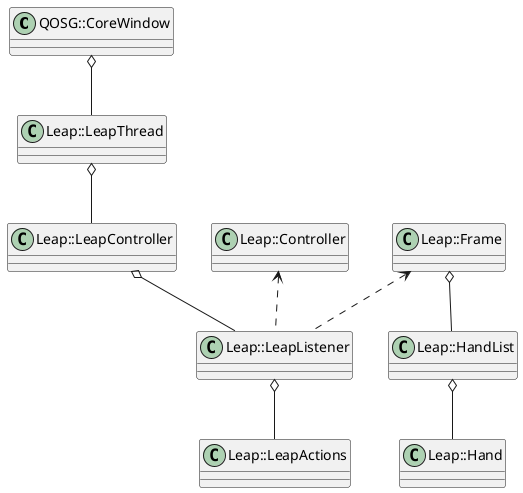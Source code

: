 // Module hand2
// Autor: Aug_RealityKings


@startuml
class "QOSG::CoreWindow" as cls1
class "Leap::LeapThread" as cls2
class "Leap::LeapController" as cls3
class "Leap::LeapListener" as cls4
class "Leap::LeapActions" as cls5
class "Leap::Controller" as cls6
class "Leap::Frame" as cls7
class "Leap::HandList" as cls8
class "Leap::Hand" as cls9





cls1 o-- cls2
cls2 o-- cls3
cls3 o-- cls4
cls4 o-- cls5
cls6 <.. cls4
cls7 <.. cls4
cls7 o-- cls8
cls8 o-- cls9




@enduml